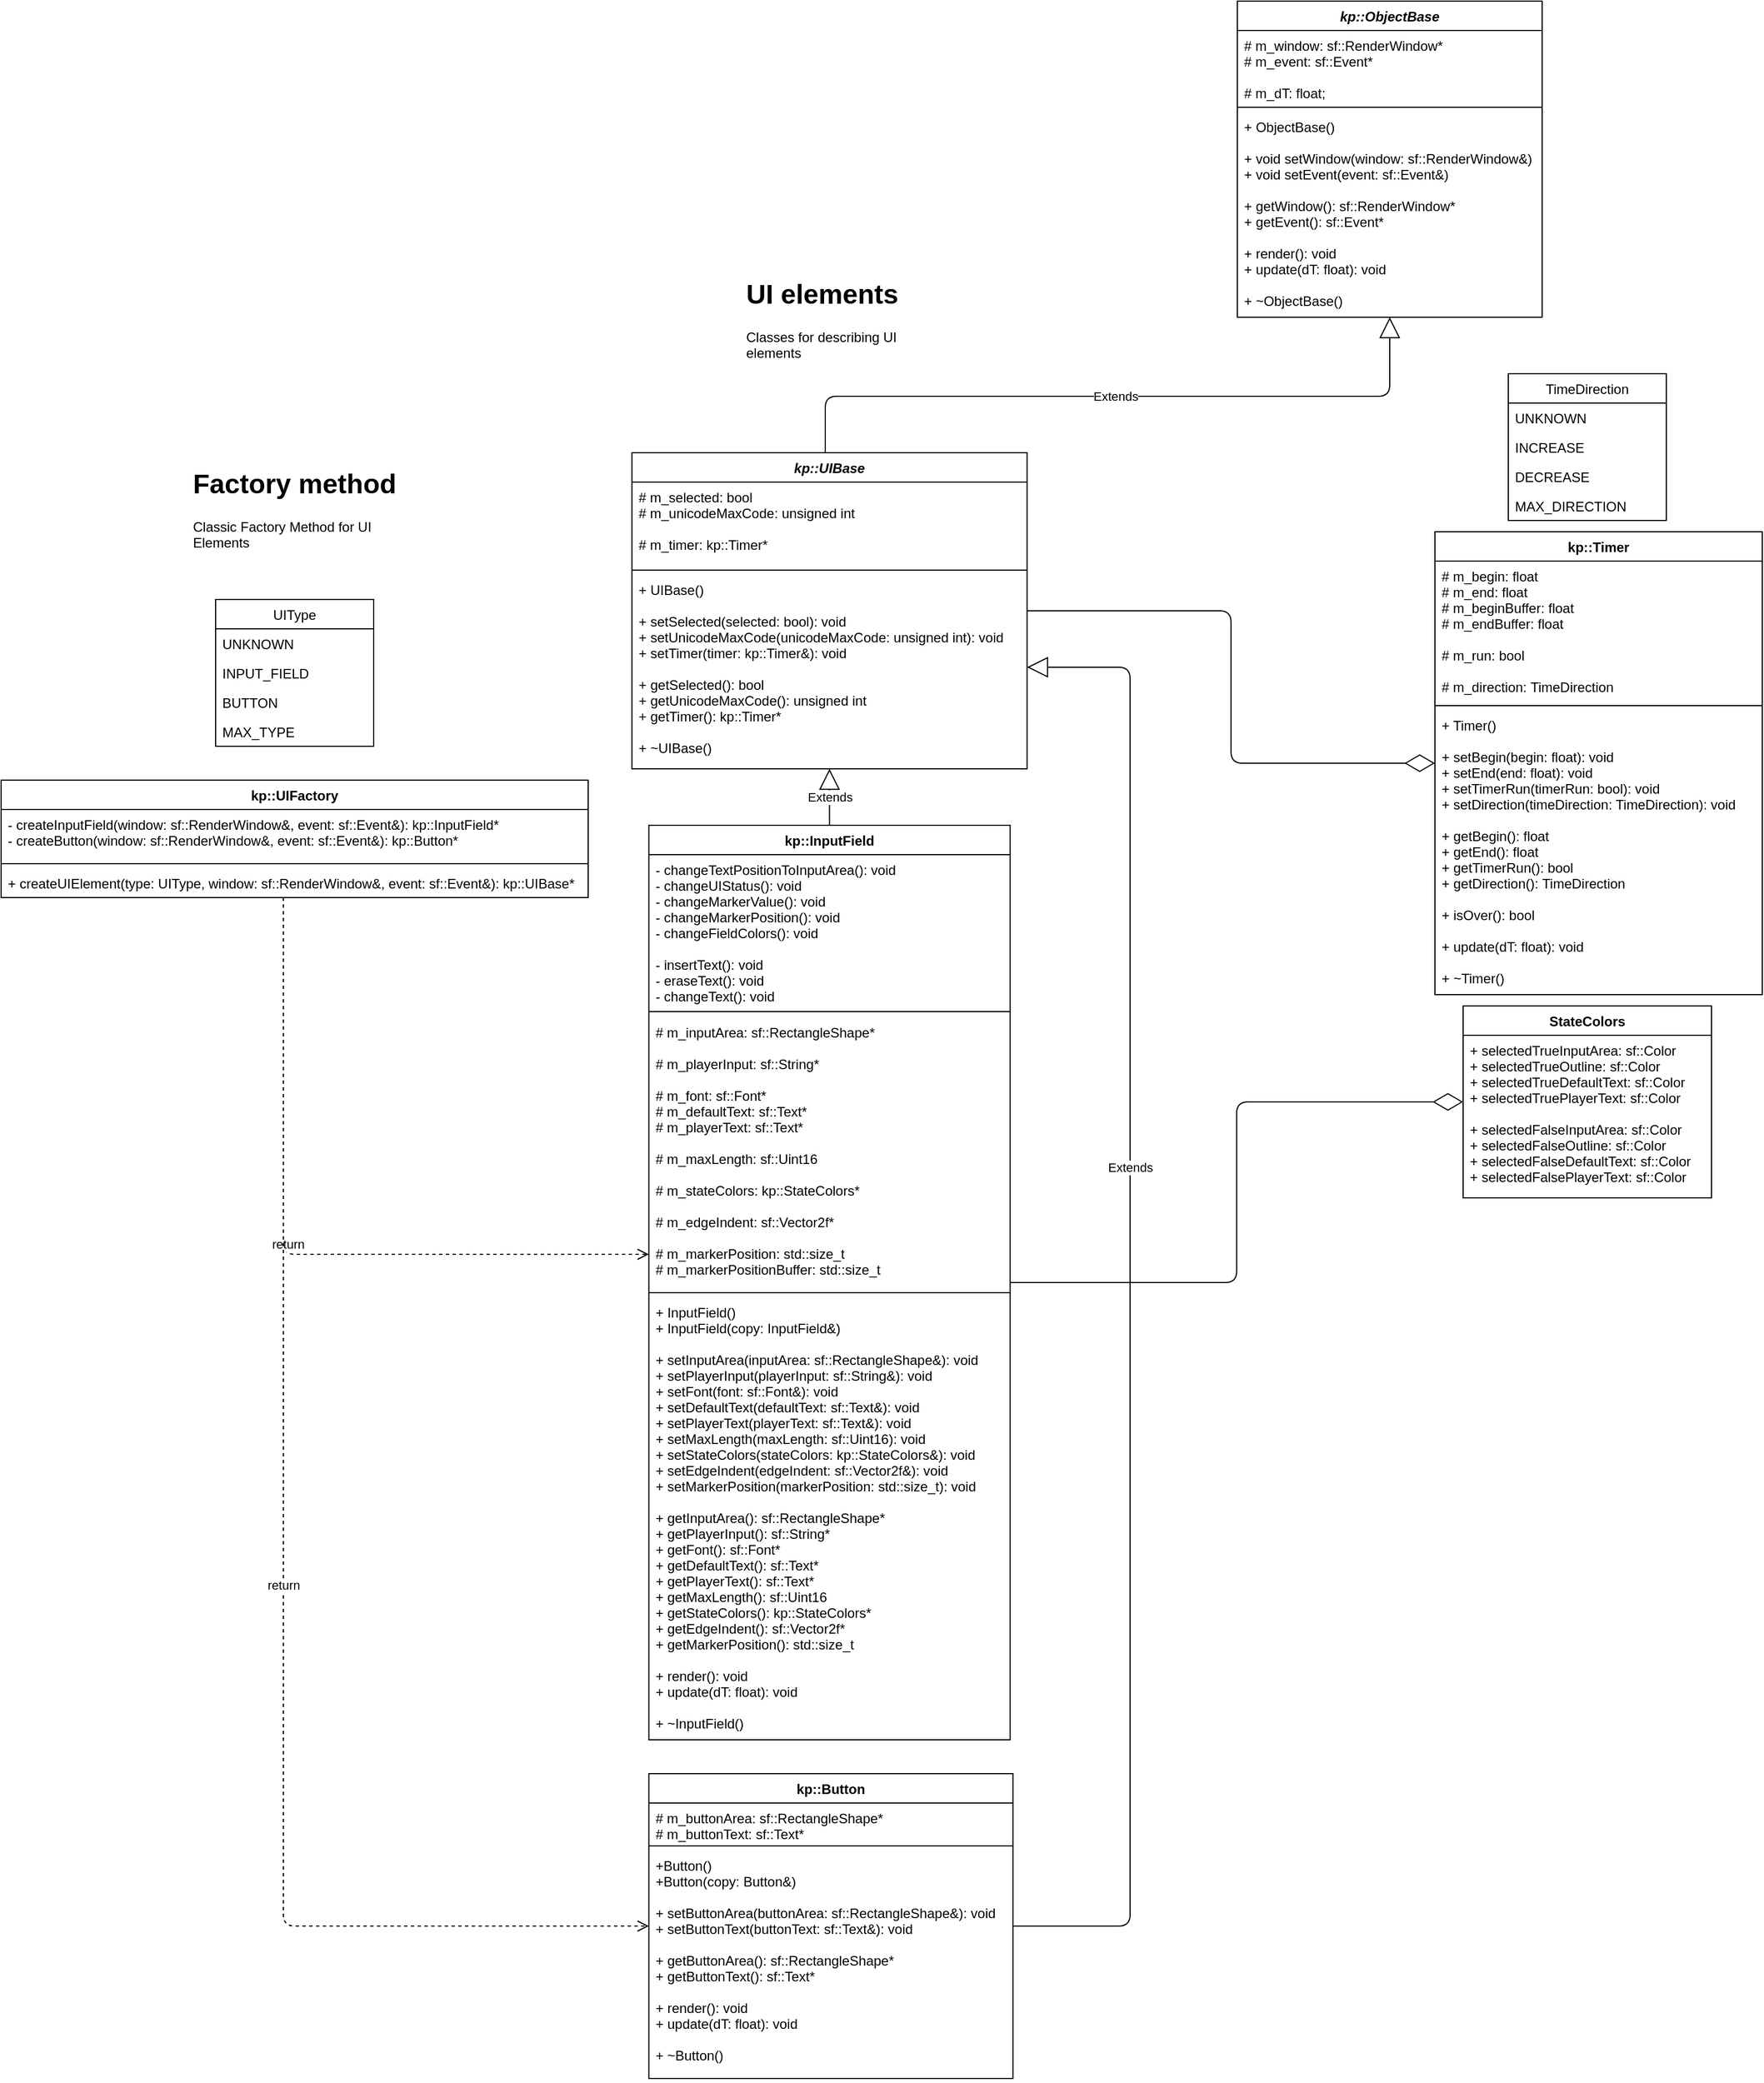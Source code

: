 <mxfile version="14.6.13" type="device"><diagram id="C5RBs43oDa-KdzZeNtuy" name="Page-1"><mxGraphModel dx="2844" dy="1644" grid="1" gridSize="10" guides="1" tooltips="1" connect="1" arrows="1" fold="1" page="1" pageScale="1" pageWidth="2600" pageHeight="2000" math="0" shadow="0"><root><mxCell id="WIyWlLk6GJQsqaUBKTNV-0"/><mxCell id="WIyWlLk6GJQsqaUBKTNV-1" value="Основной" parent="WIyWlLk6GJQsqaUBKTNV-0"/><mxCell id="v66zFzBsBz2L9hRlmx_9-2" value="kp::ObjectBase" style="swimlane;fontStyle=3;align=center;verticalAlign=top;childLayout=stackLayout;horizontal=1;startSize=26;horizontalStack=0;resizeParent=1;resizeParentMax=0;resizeLast=0;collapsible=1;marginBottom=0;" parent="WIyWlLk6GJQsqaUBKTNV-1" vertex="1"><mxGeometry x="1165" y="40" width="270" height="280" as="geometry"><mxRectangle x="270" y="230" width="100" height="26" as="alternateBounds"/></mxGeometry></mxCell><mxCell id="v66zFzBsBz2L9hRlmx_9-3" value="# m_window: sf::RenderWindow*&#10;# m_event: sf::Event*&#10;&#10;# m_dT: float;" style="text;strokeColor=none;fillColor=none;align=left;verticalAlign=top;spacingLeft=4;spacingRight=4;overflow=hidden;rotatable=0;points=[[0,0.5],[1,0.5]];portConstraint=eastwest;" parent="v66zFzBsBz2L9hRlmx_9-2" vertex="1"><mxGeometry y="26" width="270" height="64" as="geometry"/></mxCell><mxCell id="v66zFzBsBz2L9hRlmx_9-4" value="" style="line;strokeWidth=1;fillColor=none;align=left;verticalAlign=middle;spacingTop=-1;spacingLeft=3;spacingRight=3;rotatable=0;labelPosition=right;points=[];portConstraint=eastwest;" parent="v66zFzBsBz2L9hRlmx_9-2" vertex="1"><mxGeometry y="90" width="270" height="8" as="geometry"/></mxCell><mxCell id="v66zFzBsBz2L9hRlmx_9-5" value="+ ObjectBase()&#10;&#10;+ void setWindow(window: sf::RenderWindow&amp;)&#10;+ void setEvent(event: sf::Event&amp;)&#10;&#10;+ getWindow(): sf::RenderWindow*&#10;+ getEvent(): sf::Event*&#10;&#10;+ render(): void&#10;+ update(dT: float): void&#10;&#10;+ ~ObjectBase()" style="text;strokeColor=none;fillColor=none;align=left;verticalAlign=top;spacingLeft=4;spacingRight=4;overflow=hidden;rotatable=0;points=[[0,0.5],[1,0.5]];portConstraint=eastwest;" parent="v66zFzBsBz2L9hRlmx_9-2" vertex="1"><mxGeometry y="98" width="270" height="182" as="geometry"/></mxCell><mxCell id="0BS370KzBx0fpMSW-LuI-0" value="kp::UIBase" style="swimlane;fontStyle=3;align=center;verticalAlign=top;childLayout=stackLayout;horizontal=1;startSize=26;horizontalStack=0;resizeParent=1;resizeParentMax=0;resizeLast=0;collapsible=1;marginBottom=0;" parent="WIyWlLk6GJQsqaUBKTNV-1" vertex="1"><mxGeometry x="628.75" y="440" width="350" height="280" as="geometry"/></mxCell><mxCell id="0BS370KzBx0fpMSW-LuI-1" value="# m_selected: bool&#10;# m_unicodeMaxCode: unsigned int&#10;&#10;# m_timer: kp::Timer*" style="text;strokeColor=none;fillColor=none;align=left;verticalAlign=top;spacingLeft=4;spacingRight=4;overflow=hidden;rotatable=0;points=[[0,0.5],[1,0.5]];portConstraint=eastwest;" parent="0BS370KzBx0fpMSW-LuI-0" vertex="1"><mxGeometry y="26" width="350" height="74" as="geometry"/></mxCell><mxCell id="0BS370KzBx0fpMSW-LuI-2" value="" style="line;strokeWidth=1;fillColor=none;align=left;verticalAlign=middle;spacingTop=-1;spacingLeft=3;spacingRight=3;rotatable=0;labelPosition=right;points=[];portConstraint=eastwest;" parent="0BS370KzBx0fpMSW-LuI-0" vertex="1"><mxGeometry y="100" width="350" height="8" as="geometry"/></mxCell><mxCell id="0BS370KzBx0fpMSW-LuI-3" value="+ UIBase()&#10;&#10;+ setSelected(selected: bool): void&#10;+ setUnicodeMaxCode(unicodeMaxCode: unsigned int): void&#10;+ setTimer(timer: kp::Timer&amp;): void&#10;&#10;+ getSelected(): bool&#10;+ getUnicodeMaxCode(): unsigned int&#10;+ getTimer(): kp::Timer*&#10;&#10;+ ~UIBase()" style="text;strokeColor=none;fillColor=none;align=left;verticalAlign=top;spacingLeft=4;spacingRight=4;overflow=hidden;rotatable=0;points=[[0,0.5],[1,0.5]];portConstraint=eastwest;" parent="0BS370KzBx0fpMSW-LuI-0" vertex="1"><mxGeometry y="108" width="350" height="172" as="geometry"/></mxCell><mxCell id="0BS370KzBx0fpMSW-LuI-23" value="kp::InputField" style="swimlane;fontStyle=1;align=center;verticalAlign=top;childLayout=stackLayout;horizontal=1;startSize=26;horizontalStack=0;resizeParent=1;resizeParentMax=0;resizeLast=0;collapsible=1;marginBottom=0;" parent="WIyWlLk6GJQsqaUBKTNV-1" vertex="1"><mxGeometry x="643.75" y="770.0" width="320" height="810" as="geometry"><mxRectangle x="440" y="640.0" width="110" height="26" as="alternateBounds"/></mxGeometry></mxCell><mxCell id="0BS370KzBx0fpMSW-LuI-24" value="- changeTextPositionToInputArea(): void&#10;- changeUIStatus(): void&#10;- changeMarkerValue(): void&#10;- changeMarkerPosition(): void&#10;- changeFieldColors(): void&#10;&#10;- insertText(): void&#10;- eraseText(): void&#10;- changeText(): void" style="text;strokeColor=none;fillColor=none;align=left;verticalAlign=top;spacingLeft=4;spacingRight=4;overflow=hidden;rotatable=0;points=[[0,0.5],[1,0.5]];portConstraint=eastwest;" parent="0BS370KzBx0fpMSW-LuI-23" vertex="1"><mxGeometry y="26" width="320" height="134" as="geometry"/></mxCell><mxCell id="0BS370KzBx0fpMSW-LuI-25" value="" style="line;strokeWidth=1;fillColor=none;align=left;verticalAlign=middle;spacingTop=-1;spacingLeft=3;spacingRight=3;rotatable=0;labelPosition=right;points=[];portConstraint=eastwest;" parent="0BS370KzBx0fpMSW-LuI-23" vertex="1"><mxGeometry y="160" width="320" height="10" as="geometry"/></mxCell><mxCell id="0BS370KzBx0fpMSW-LuI-26" value="# m_inputArea: sf::RectangleShape*&#10;&#10;# m_playerInput: sf::String*&#10;&#10;# m_font: sf::Font*&#10;# m_defaultText: sf::Text*&#10;# m_playerText: sf::Text*&#10;&#10;# m_maxLength: sf::Uint16&#10;&#10;# m_stateColors: kp::StateColors*&#10;&#10;# m_edgeIndent: sf::Vector2f*&#10;&#10;# m_markerPosition: std::size_t&#10;# m_markerPositionBuffer: std::size_t" style="text;strokeColor=none;fillColor=none;align=left;verticalAlign=top;spacingLeft=4;spacingRight=4;overflow=hidden;rotatable=0;points=[[0,0.5],[1,0.5]];portConstraint=eastwest;" parent="0BS370KzBx0fpMSW-LuI-23" vertex="1"><mxGeometry y="170" width="320" height="240" as="geometry"/></mxCell><mxCell id="0BS370KzBx0fpMSW-LuI-30" value="" style="line;strokeWidth=1;fillColor=none;align=left;verticalAlign=middle;spacingTop=-1;spacingLeft=3;spacingRight=3;rotatable=0;labelPosition=right;points=[];portConstraint=eastwest;" parent="0BS370KzBx0fpMSW-LuI-23" vertex="1"><mxGeometry y="410" width="320" height="8" as="geometry"/></mxCell><mxCell id="0BS370KzBx0fpMSW-LuI-31" value="+ InputField()&#10;+ InputField(copy: InputField&amp;)&#10;&#10;+ setInputArea(inputArea: sf::RectangleShape&amp;): void&#10;+ setPlayerInput(playerInput: sf::String&amp;): void&#10;+ setFont(font: sf::Font&amp;): void&#10;+ setDefaultText(defaultText: sf::Text&amp;): void&#10;+ setPlayerText(playerText: sf::Text&amp;): void&#10;+ setMaxLength(maxLength: sf::Uint16): void&#10;+ setStateColors(stateColors: kp::StateColors&amp;): void&#10;+ setEdgeIndent(edgeIndent: sf::Vector2f&amp;): void&#10;+ setMarkerPosition(markerPosition: std::size_t): void&#10;&#10;+ getInputArea(): sf::RectangleShape*&#10;+ getPlayerInput(): sf::String*&#10;+ getFont(): sf::Font*&#10;+ getDefaultText(): sf::Text*&#10;+ getPlayerText(): sf::Text*&#10;+ getMaxLength(): sf::Uint16&#10;+ getStateColors(): kp::StateColors*&#10;+ getEdgeIndent(): sf::Vector2f*&#10;+ getMarkerPosition(): std::size_t&#10;&#10;+ render(): void&#10;+ update(dT: float): void&#10;&#10;+ ~InputField()" style="text;strokeColor=none;fillColor=none;align=left;verticalAlign=top;spacingLeft=4;spacingRight=4;overflow=hidden;rotatable=0;points=[[0,0.5],[1,0.5]];portConstraint=eastwest;" parent="0BS370KzBx0fpMSW-LuI-23" vertex="1"><mxGeometry y="418" width="320" height="392" as="geometry"/></mxCell><mxCell id="scnOxtyiMNaDoxwPUoij-6" value="kp::Button" style="swimlane;fontStyle=1;align=center;verticalAlign=top;childLayout=stackLayout;horizontal=1;startSize=26;horizontalStack=0;resizeParent=1;resizeParentMax=0;resizeLast=0;collapsible=1;marginBottom=0;" parent="WIyWlLk6GJQsqaUBKTNV-1" vertex="1"><mxGeometry x="643.75" y="1610" width="322.5" height="270" as="geometry"/></mxCell><mxCell id="scnOxtyiMNaDoxwPUoij-7" value="# m_buttonArea: sf::RectangleShape*&#10;# m_buttonText: sf::Text*" style="text;strokeColor=none;fillColor=none;align=left;verticalAlign=top;spacingLeft=4;spacingRight=4;overflow=hidden;rotatable=0;points=[[0,0.5],[1,0.5]];portConstraint=eastwest;" parent="scnOxtyiMNaDoxwPUoij-6" vertex="1"><mxGeometry y="26" width="322.5" height="34" as="geometry"/></mxCell><mxCell id="scnOxtyiMNaDoxwPUoij-8" value="" style="line;strokeWidth=1;fillColor=none;align=left;verticalAlign=middle;spacingTop=-1;spacingLeft=3;spacingRight=3;rotatable=0;labelPosition=right;points=[];portConstraint=eastwest;" parent="scnOxtyiMNaDoxwPUoij-6" vertex="1"><mxGeometry y="60" width="322.5" height="8" as="geometry"/></mxCell><mxCell id="scnOxtyiMNaDoxwPUoij-9" value="+Button()&#10;+Button(copy: Button&amp;)&#10;&#10;+ setButtonArea(buttonArea: sf::RectangleShape&amp;): void&#10;&#9;&#9;+ setButtonText(buttonText: sf::Text&amp;): void&#10;&#10;+ getButtonArea(): sf::RectangleShape*&#10;+ getButtonText(): sf::Text*&#10;&#10;+ render(): void&#10;+ update(dT: float): void&#10;&#10;+ ~Button()" style="text;strokeColor=none;fillColor=none;align=left;verticalAlign=top;spacingLeft=4;spacingRight=4;overflow=hidden;rotatable=0;points=[[0,0.5],[1,0.5]];portConstraint=eastwest;" parent="scnOxtyiMNaDoxwPUoij-6" vertex="1"><mxGeometry y="68" width="322.5" height="202" as="geometry"/></mxCell><mxCell id="scnOxtyiMNaDoxwPUoij-30" value="kp::UIFactory" style="swimlane;fontStyle=1;align=center;verticalAlign=top;childLayout=stackLayout;horizontal=1;startSize=26;horizontalStack=0;resizeParent=1;resizeParentMax=0;resizeLast=0;collapsible=1;marginBottom=0;" parent="WIyWlLk6GJQsqaUBKTNV-1" vertex="1"><mxGeometry x="70" y="730" width="520" height="104" as="geometry"/></mxCell><mxCell id="scnOxtyiMNaDoxwPUoij-64" value="- createInputField(window: sf::RenderWindow&amp;, event: sf::Event&amp;): kp::InputField*&#10;- createButton(window: sf::RenderWindow&amp;, event: sf::Event&amp;): kp::Button*" style="text;strokeColor=none;fillColor=none;align=left;verticalAlign=top;spacingLeft=4;spacingRight=4;overflow=hidden;rotatable=0;points=[[0,0.5],[1,0.5]];portConstraint=eastwest;rounded=1;shadow=0;glass=0;sketch=0;" parent="scnOxtyiMNaDoxwPUoij-30" vertex="1"><mxGeometry y="26" width="520" height="44" as="geometry"/></mxCell><mxCell id="F4JCRZLLQn_4gwR5szFH-0" value="" style="line;strokeWidth=1;fillColor=none;align=left;verticalAlign=middle;spacingTop=-1;spacingLeft=3;spacingRight=3;rotatable=0;labelPosition=right;points=[];portConstraint=eastwest;" parent="scnOxtyiMNaDoxwPUoij-30" vertex="1"><mxGeometry y="70" width="520" height="8" as="geometry"/></mxCell><mxCell id="F4JCRZLLQn_4gwR5szFH-1" value="+ createUIElement(type: UIType, window: sf::RenderWindow&amp;, event: sf::Event&amp;): kp::UIBase*" style="text;strokeColor=none;fillColor=none;align=left;verticalAlign=top;spacingLeft=4;spacingRight=4;overflow=hidden;rotatable=0;points=[[0,0.5],[1,0.5]];portConstraint=eastwest;" parent="scnOxtyiMNaDoxwPUoij-30" vertex="1"><mxGeometry y="78" width="520" height="26" as="geometry"/></mxCell><mxCell id="scnOxtyiMNaDoxwPUoij-39" value="Extends" style="endArrow=block;endSize=16;endFill=0;html=1;edgeStyle=orthogonalEdgeStyle;" parent="WIyWlLk6GJQsqaUBKTNV-1" source="0BS370KzBx0fpMSW-LuI-23" target="0BS370KzBx0fpMSW-LuI-0" edge="1"><mxGeometry width="160" relative="1" as="geometry"><mxPoint x="760" y="600" as="sourcePoint"/><mxPoint x="880" y="600" as="targetPoint"/></mxGeometry></mxCell><mxCell id="scnOxtyiMNaDoxwPUoij-41" value="Extends" style="endArrow=block;endSize=16;endFill=0;html=1;edgeStyle=orthogonalEdgeStyle;" parent="WIyWlLk6GJQsqaUBKTNV-1" source="0BS370KzBx0fpMSW-LuI-0" target="v66zFzBsBz2L9hRlmx_9-2" edge="1"><mxGeometry x="-0.01" width="160" relative="1" as="geometry"><mxPoint x="770" y="320" as="sourcePoint"/><mxPoint x="930" y="320" as="targetPoint"/><Array as="points"><mxPoint x="800" y="390"/><mxPoint x="1300" y="390"/></Array><mxPoint as="offset"/></mxGeometry></mxCell><mxCell id="scnOxtyiMNaDoxwPUoij-44" value="Extends" style="endArrow=block;endSize=16;endFill=0;html=1;edgeStyle=orthogonalEdgeStyle;" parent="WIyWlLk6GJQsqaUBKTNV-1" source="scnOxtyiMNaDoxwPUoij-6" target="0BS370KzBx0fpMSW-LuI-0" edge="1"><mxGeometry x="0.184" width="160" relative="1" as="geometry"><mxPoint x="1130" y="540" as="sourcePoint"/><mxPoint x="1290" y="540" as="targetPoint"/><Array as="points"><mxPoint x="1070" y="1745"/><mxPoint x="1070" y="630"/></Array><mxPoint as="offset"/></mxGeometry></mxCell><mxCell id="scnOxtyiMNaDoxwPUoij-79" value="return" style="html=1;verticalAlign=bottom;endArrow=open;dashed=1;endSize=8;edgeStyle=orthogonalEdgeStyle;" parent="WIyWlLk6GJQsqaUBKTNV-1" source="scnOxtyiMNaDoxwPUoij-30" target="0BS370KzBx0fpMSW-LuI-23" edge="1"><mxGeometry relative="1" as="geometry"><mxPoint x="390" y="1010" as="sourcePoint"/><mxPoint x="310" y="1010" as="targetPoint"/><Array as="points"><mxPoint x="320" y="1150"/></Array></mxGeometry></mxCell><mxCell id="scnOxtyiMNaDoxwPUoij-80" value="return" style="html=1;verticalAlign=bottom;endArrow=open;dashed=1;endSize=8;edgeStyle=orthogonalEdgeStyle;" parent="WIyWlLk6GJQsqaUBKTNV-1" source="scnOxtyiMNaDoxwPUoij-30" target="scnOxtyiMNaDoxwPUoij-6" edge="1"><mxGeometry relative="1" as="geometry"><mxPoint x="410" y="1090" as="sourcePoint"/><mxPoint x="330" y="1090" as="targetPoint"/><Array as="points"><mxPoint x="320" y="1745"/></Array></mxGeometry></mxCell><mxCell id="kfqGDFolH3JDq6dVR5uM-0" value="UIType" style="swimlane;fontStyle=0;childLayout=stackLayout;horizontal=1;startSize=26;fillColor=none;horizontalStack=0;resizeParent=1;resizeParentMax=0;resizeLast=0;collapsible=1;marginBottom=0;" parent="WIyWlLk6GJQsqaUBKTNV-1" vertex="1"><mxGeometry x="260" y="570" width="140" height="130" as="geometry"/></mxCell><mxCell id="IC2PxwwyGfAF5zb_5DBQ-10" value="UNKNOWN" style="text;strokeColor=none;fillColor=none;align=left;verticalAlign=top;spacingLeft=4;spacingRight=4;overflow=hidden;rotatable=0;points=[[0,0.5],[1,0.5]];portConstraint=eastwest;" parent="kfqGDFolH3JDq6dVR5uM-0" vertex="1"><mxGeometry y="26" width="140" height="26" as="geometry"/></mxCell><mxCell id="kfqGDFolH3JDq6dVR5uM-1" value="INPUT_FIELD" style="text;strokeColor=none;fillColor=none;align=left;verticalAlign=top;spacingLeft=4;spacingRight=4;overflow=hidden;rotatable=0;points=[[0,0.5],[1,0.5]];portConstraint=eastwest;" parent="kfqGDFolH3JDq6dVR5uM-0" vertex="1"><mxGeometry y="52" width="140" height="26" as="geometry"/></mxCell><mxCell id="kfqGDFolH3JDq6dVR5uM-2" value="BUTTON" style="text;strokeColor=none;fillColor=none;align=left;verticalAlign=top;spacingLeft=4;spacingRight=4;overflow=hidden;rotatable=0;points=[[0,0.5],[1,0.5]];portConstraint=eastwest;" parent="kfqGDFolH3JDq6dVR5uM-0" vertex="1"><mxGeometry y="78" width="140" height="26" as="geometry"/></mxCell><mxCell id="kfqGDFolH3JDq6dVR5uM-3" value="MAX_TYPE" style="text;strokeColor=none;fillColor=none;align=left;verticalAlign=top;spacingLeft=4;spacingRight=4;overflow=hidden;rotatable=0;points=[[0,0.5],[1,0.5]];portConstraint=eastwest;" parent="kfqGDFolH3JDq6dVR5uM-0" vertex="1"><mxGeometry y="104" width="140" height="26" as="geometry"/></mxCell><mxCell id="scnOxtyiMNaDoxwPUoij-52" value="&lt;h1&gt;Factory method&lt;/h1&gt;&lt;p&gt;Classic Factory Method for UI Elements&lt;/p&gt;" style="text;html=1;strokeColor=none;fillColor=none;spacing=5;spacingTop=-20;whiteSpace=wrap;overflow=hidden;rounded=0;shadow=0;glass=0;sketch=0;" parent="WIyWlLk6GJQsqaUBKTNV-1" vertex="1"><mxGeometry x="235" y="448" width="190" height="78" as="geometry"/></mxCell><mxCell id="scnOxtyiMNaDoxwPUoij-59" value="&lt;h1&gt;UI elements&lt;/h1&gt;&lt;p&gt;Classes for describing UI elements&lt;/p&gt;" style="text;html=1;strokeColor=none;fillColor=none;spacing=5;spacingTop=-20;whiteSpace=wrap;overflow=hidden;rounded=0;shadow=0;glass=0;sketch=0;" parent="WIyWlLk6GJQsqaUBKTNV-1" vertex="1"><mxGeometry x="725" y="280" width="150" height="80" as="geometry"/></mxCell><mxCell id="kfqGDFolH3JDq6dVR5uM-9" value="kp::Timer" style="swimlane;fontStyle=1;align=center;verticalAlign=top;childLayout=stackLayout;horizontal=1;startSize=26;horizontalStack=0;resizeParent=1;resizeParentMax=0;resizeLast=0;collapsible=1;marginBottom=0;fillColor=none;" parent="WIyWlLk6GJQsqaUBKTNV-1" vertex="1"><mxGeometry x="1340" y="510" width="290" height="410" as="geometry"/></mxCell><mxCell id="kfqGDFolH3JDq6dVR5uM-10" value="# m_begin: float&#10;# m_end: float&#10;# m_beginBuffer: float&#10;&#9;&#9;# m_endBuffer: float&#10;&#10;# m_run: bool&#10;&#10;# m_direction: TimeDirection" style="text;strokeColor=none;fillColor=none;align=left;verticalAlign=top;spacingLeft=4;spacingRight=4;overflow=hidden;rotatable=0;points=[[0,0.5],[1,0.5]];portConstraint=eastwest;" parent="kfqGDFolH3JDq6dVR5uM-9" vertex="1"><mxGeometry y="26" width="290" height="124" as="geometry"/></mxCell><mxCell id="kfqGDFolH3JDq6dVR5uM-11" value="" style="line;strokeWidth=1;fillColor=none;align=left;verticalAlign=middle;spacingTop=-1;spacingLeft=3;spacingRight=3;rotatable=0;labelPosition=right;points=[];portConstraint=eastwest;" parent="kfqGDFolH3JDq6dVR5uM-9" vertex="1"><mxGeometry y="150" width="290" height="8" as="geometry"/></mxCell><mxCell id="kfqGDFolH3JDq6dVR5uM-12" value="+ Timer()&#10;&#10;+ setBegin(begin: float): void&#10;+ setEnd(end: float): void&#10;+ setTimerRun(timerRun: bool): void&#10;+ setDirection(timeDirection: TimeDirection): void&#10;&#10;+ getBegin(): float&#10;+ getEnd(): float&#10;+ getTimerRun(): bool&#10;+ getDirection(): TimeDirection&#10;&#10;+ isOver(): bool&#10;&#10;+ update(dT: float): void&#10;&#10;+ ~Timer()" style="text;strokeColor=none;fillColor=none;align=left;verticalAlign=top;spacingLeft=4;spacingRight=4;overflow=hidden;rotatable=0;points=[[0,0.5],[1,0.5]];portConstraint=eastwest;" parent="kfqGDFolH3JDq6dVR5uM-9" vertex="1"><mxGeometry y="158" width="290" height="252" as="geometry"/></mxCell><mxCell id="ceUiAMyjDAYzy3jQIlQs-0" value="StateColors" style="swimlane;fontStyle=1;align=center;verticalAlign=top;childLayout=stackLayout;horizontal=1;startSize=26;horizontalStack=0;resizeParent=1;resizeParentMax=0;resizeLast=0;collapsible=1;marginBottom=0;" parent="WIyWlLk6GJQsqaUBKTNV-1" vertex="1"><mxGeometry x="1365" y="930" width="220" height="170" as="geometry"/></mxCell><mxCell id="ceUiAMyjDAYzy3jQIlQs-1" value="+ selectedTrueInputArea: sf::Color&#10;+ selectedTrueOutline: sf::Color&#10;+ selectedTrueDefaultText: sf::Color&#10;+ selectedTruePlayerText: sf::Color&#10;&#10;+ selectedFalseInputArea: sf::Color&#10;+ selectedFalseOutline: sf::Color&#10;+ selectedFalseDefaultText: sf::Color&#10;+ selectedFalsePlayerText: sf::Color" style="text;strokeColor=none;fillColor=none;align=left;verticalAlign=top;spacingLeft=4;spacingRight=4;overflow=hidden;rotatable=0;points=[[0,0.5],[1,0.5]];portConstraint=eastwest;" parent="ceUiAMyjDAYzy3jQIlQs-0" vertex="1"><mxGeometry y="26" width="220" height="144" as="geometry"/></mxCell><mxCell id="cyApswWp4w0SQ3fsYVsA-0" value="" style="endArrow=diamondThin;endFill=0;endSize=24;html=1;edgeStyle=orthogonalEdgeStyle;" parent="WIyWlLk6GJQsqaUBKTNV-1" source="0BS370KzBx0fpMSW-LuI-23" target="ceUiAMyjDAYzy3jQIlQs-0" edge="1"><mxGeometry width="160" relative="1" as="geometry"><mxPoint x="1240" y="1060" as="sourcePoint"/><mxPoint x="1400" y="1060" as="targetPoint"/></mxGeometry></mxCell><mxCell id="cyApswWp4w0SQ3fsYVsA-1" value="" style="endArrow=diamondThin;endFill=0;endSize=24;html=1;edgeStyle=orthogonalEdgeStyle;" parent="WIyWlLk6GJQsqaUBKTNV-1" source="0BS370KzBx0fpMSW-LuI-0" target="kfqGDFolH3JDq6dVR5uM-9" edge="1"><mxGeometry width="160" relative="1" as="geometry"><mxPoint x="1250" y="1110" as="sourcePoint"/><mxPoint x="1410" y="1110" as="targetPoint"/><Array as="points"/></mxGeometry></mxCell><mxCell id="IC2PxwwyGfAF5zb_5DBQ-4" value="TimeDirection" style="swimlane;fontStyle=0;childLayout=stackLayout;horizontal=1;startSize=26;fillColor=none;horizontalStack=0;resizeParent=1;resizeParentMax=0;resizeLast=0;collapsible=1;marginBottom=0;" parent="WIyWlLk6GJQsqaUBKTNV-1" vertex="1"><mxGeometry x="1405" y="370" width="140" height="130" as="geometry"/></mxCell><mxCell id="IC2PxwwyGfAF5zb_5DBQ-9" value="UNKNOWN" style="text;strokeColor=none;fillColor=none;align=left;verticalAlign=top;spacingLeft=4;spacingRight=4;overflow=hidden;rotatable=0;points=[[0,0.5],[1,0.5]];portConstraint=eastwest;" parent="IC2PxwwyGfAF5zb_5DBQ-4" vertex="1"><mxGeometry y="26" width="140" height="26" as="geometry"/></mxCell><mxCell id="IC2PxwwyGfAF5zb_5DBQ-5" value="INCREASE" style="text;strokeColor=none;fillColor=none;align=left;verticalAlign=top;spacingLeft=4;spacingRight=4;overflow=hidden;rotatable=0;points=[[0,0.5],[1,0.5]];portConstraint=eastwest;" parent="IC2PxwwyGfAF5zb_5DBQ-4" vertex="1"><mxGeometry y="52" width="140" height="26" as="geometry"/></mxCell><mxCell id="IC2PxwwyGfAF5zb_5DBQ-6" value="DECREASE" style="text;strokeColor=none;fillColor=none;align=left;verticalAlign=top;spacingLeft=4;spacingRight=4;overflow=hidden;rotatable=0;points=[[0,0.5],[1,0.5]];portConstraint=eastwest;" parent="IC2PxwwyGfAF5zb_5DBQ-4" vertex="1"><mxGeometry y="78" width="140" height="26" as="geometry"/></mxCell><mxCell id="IC2PxwwyGfAF5zb_5DBQ-7" value="MAX_DIRECTION" style="text;strokeColor=none;fillColor=none;align=left;verticalAlign=top;spacingLeft=4;spacingRight=4;overflow=hidden;rotatable=0;points=[[0,0.5],[1,0.5]];portConstraint=eastwest;" parent="IC2PxwwyGfAF5zb_5DBQ-4" vertex="1"><mxGeometry y="104" width="140" height="26" as="geometry"/></mxCell></root></mxGraphModel></diagram></mxfile>